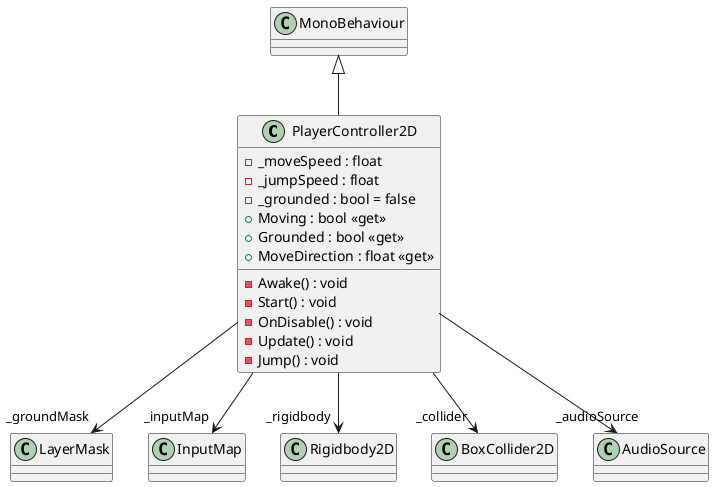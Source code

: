 @startuml
class PlayerController2D {
    - _moveSpeed : float
    - _jumpSpeed : float
    - _grounded : bool = false
    + Moving : bool <<get>>
    + Grounded : bool <<get>>
    + MoveDirection : float <<get>>
    - Awake() : void
    - Start() : void
    - OnDisable() : void
    - Update() : void
    - Jump() : void
}
MonoBehaviour <|-- PlayerController2D
PlayerController2D --> "_groundMask" LayerMask
PlayerController2D --> "_inputMap" InputMap
PlayerController2D --> "_rigidbody" Rigidbody2D
PlayerController2D --> "_collider" BoxCollider2D
PlayerController2D --> "_audioSource" AudioSource
@enduml
